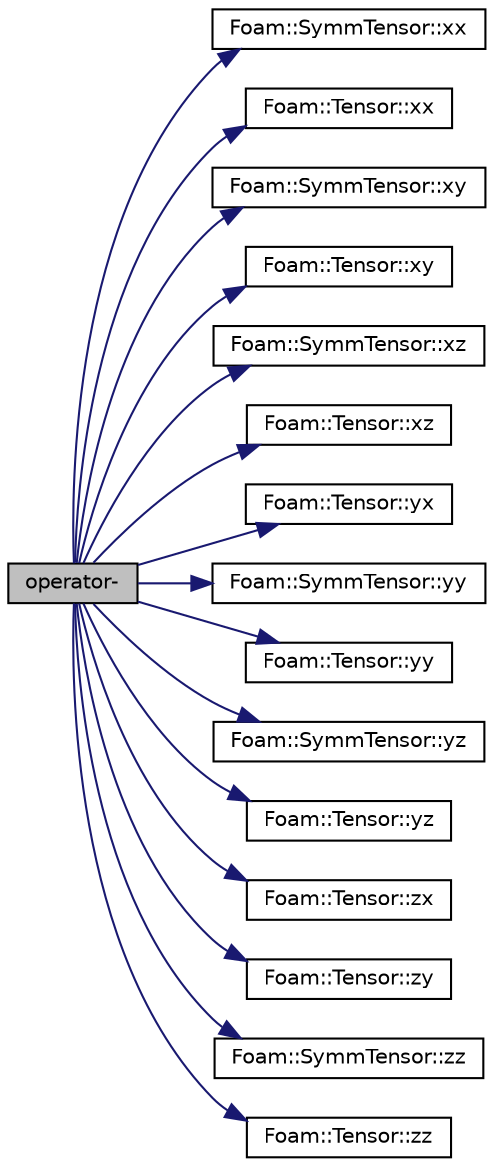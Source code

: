 digraph "operator-"
{
  bgcolor="transparent";
  edge [fontname="Helvetica",fontsize="10",labelfontname="Helvetica",labelfontsize="10"];
  node [fontname="Helvetica",fontsize="10",shape=record];
  rankdir="LR";
  Node141647 [label="operator-",height=0.2,width=0.4,color="black", fillcolor="grey75", style="filled", fontcolor="black"];
  Node141647 -> Node141648 [color="midnightblue",fontsize="10",style="solid",fontname="Helvetica"];
  Node141648 [label="Foam::SymmTensor::xx",height=0.2,width=0.4,color="black",URL="$a29577.html#a1b97c7c1ed81b4fb23da8dcb71a8cd2a"];
  Node141647 -> Node141649 [color="midnightblue",fontsize="10",style="solid",fontname="Helvetica"];
  Node141649 [label="Foam::Tensor::xx",height=0.2,width=0.4,color="black",URL="$a28789.html#a1b97c7c1ed81b4fb23da8dcb71a8cd2a"];
  Node141647 -> Node141650 [color="midnightblue",fontsize="10",style="solid",fontname="Helvetica"];
  Node141650 [label="Foam::SymmTensor::xy",height=0.2,width=0.4,color="black",URL="$a29577.html#aab470ae2a5eeac8c33a7b6abac6b39b3"];
  Node141647 -> Node141651 [color="midnightblue",fontsize="10",style="solid",fontname="Helvetica"];
  Node141651 [label="Foam::Tensor::xy",height=0.2,width=0.4,color="black",URL="$a28789.html#aab470ae2a5eeac8c33a7b6abac6b39b3"];
  Node141647 -> Node141652 [color="midnightblue",fontsize="10",style="solid",fontname="Helvetica"];
  Node141652 [label="Foam::SymmTensor::xz",height=0.2,width=0.4,color="black",URL="$a29577.html#a6c0a9bc605f3cfdfb3307b3dcf136f60"];
  Node141647 -> Node141653 [color="midnightblue",fontsize="10",style="solid",fontname="Helvetica"];
  Node141653 [label="Foam::Tensor::xz",height=0.2,width=0.4,color="black",URL="$a28789.html#a6c0a9bc605f3cfdfb3307b3dcf136f60"];
  Node141647 -> Node141654 [color="midnightblue",fontsize="10",style="solid",fontname="Helvetica"];
  Node141654 [label="Foam::Tensor::yx",height=0.2,width=0.4,color="black",URL="$a28789.html#a217bb42e2157c7914d7ebb0ffb730b7d"];
  Node141647 -> Node141655 [color="midnightblue",fontsize="10",style="solid",fontname="Helvetica"];
  Node141655 [label="Foam::SymmTensor::yy",height=0.2,width=0.4,color="black",URL="$a29577.html#aba9d77023a5662b9c2d3639d5de555a0"];
  Node141647 -> Node141656 [color="midnightblue",fontsize="10",style="solid",fontname="Helvetica"];
  Node141656 [label="Foam::Tensor::yy",height=0.2,width=0.4,color="black",URL="$a28789.html#aba9d77023a5662b9c2d3639d5de555a0"];
  Node141647 -> Node141657 [color="midnightblue",fontsize="10",style="solid",fontname="Helvetica"];
  Node141657 [label="Foam::SymmTensor::yz",height=0.2,width=0.4,color="black",URL="$a29577.html#a4a98b51ba7019e1cfffae8d321a823df"];
  Node141647 -> Node141658 [color="midnightblue",fontsize="10",style="solid",fontname="Helvetica"];
  Node141658 [label="Foam::Tensor::yz",height=0.2,width=0.4,color="black",URL="$a28789.html#a4a98b51ba7019e1cfffae8d321a823df"];
  Node141647 -> Node141659 [color="midnightblue",fontsize="10",style="solid",fontname="Helvetica"];
  Node141659 [label="Foam::Tensor::zx",height=0.2,width=0.4,color="black",URL="$a28789.html#ab7a45ba3b507f0b3f9d5c0bde184b151"];
  Node141647 -> Node141660 [color="midnightblue",fontsize="10",style="solid",fontname="Helvetica"];
  Node141660 [label="Foam::Tensor::zy",height=0.2,width=0.4,color="black",URL="$a28789.html#ab7ecfba4f263d0455d4ea82f590a2612"];
  Node141647 -> Node141661 [color="midnightblue",fontsize="10",style="solid",fontname="Helvetica"];
  Node141661 [label="Foam::SymmTensor::zz",height=0.2,width=0.4,color="black",URL="$a29577.html#a831c4848d01bfcc8d717b7ef92f2cd4b"];
  Node141647 -> Node141662 [color="midnightblue",fontsize="10",style="solid",fontname="Helvetica"];
  Node141662 [label="Foam::Tensor::zz",height=0.2,width=0.4,color="black",URL="$a28789.html#a831c4848d01bfcc8d717b7ef92f2cd4b"];
}
